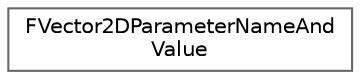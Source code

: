 digraph "Graphical Class Hierarchy"
{
 // INTERACTIVE_SVG=YES
 // LATEX_PDF_SIZE
  bgcolor="transparent";
  edge [fontname=Helvetica,fontsize=10,labelfontname=Helvetica,labelfontsize=10];
  node [fontname=Helvetica,fontsize=10,shape=box,height=0.2,width=0.4];
  rankdir="LR";
  Node0 [id="Node000000",label="FVector2DParameterNameAnd\lValue",height=0.2,width=0.4,color="grey40", fillcolor="white", style="filled",URL="$d2/d68/structFVector2DParameterNameAndValue.html",tooltip="Structure representing the animated value of a vector2D parameter."];
}

